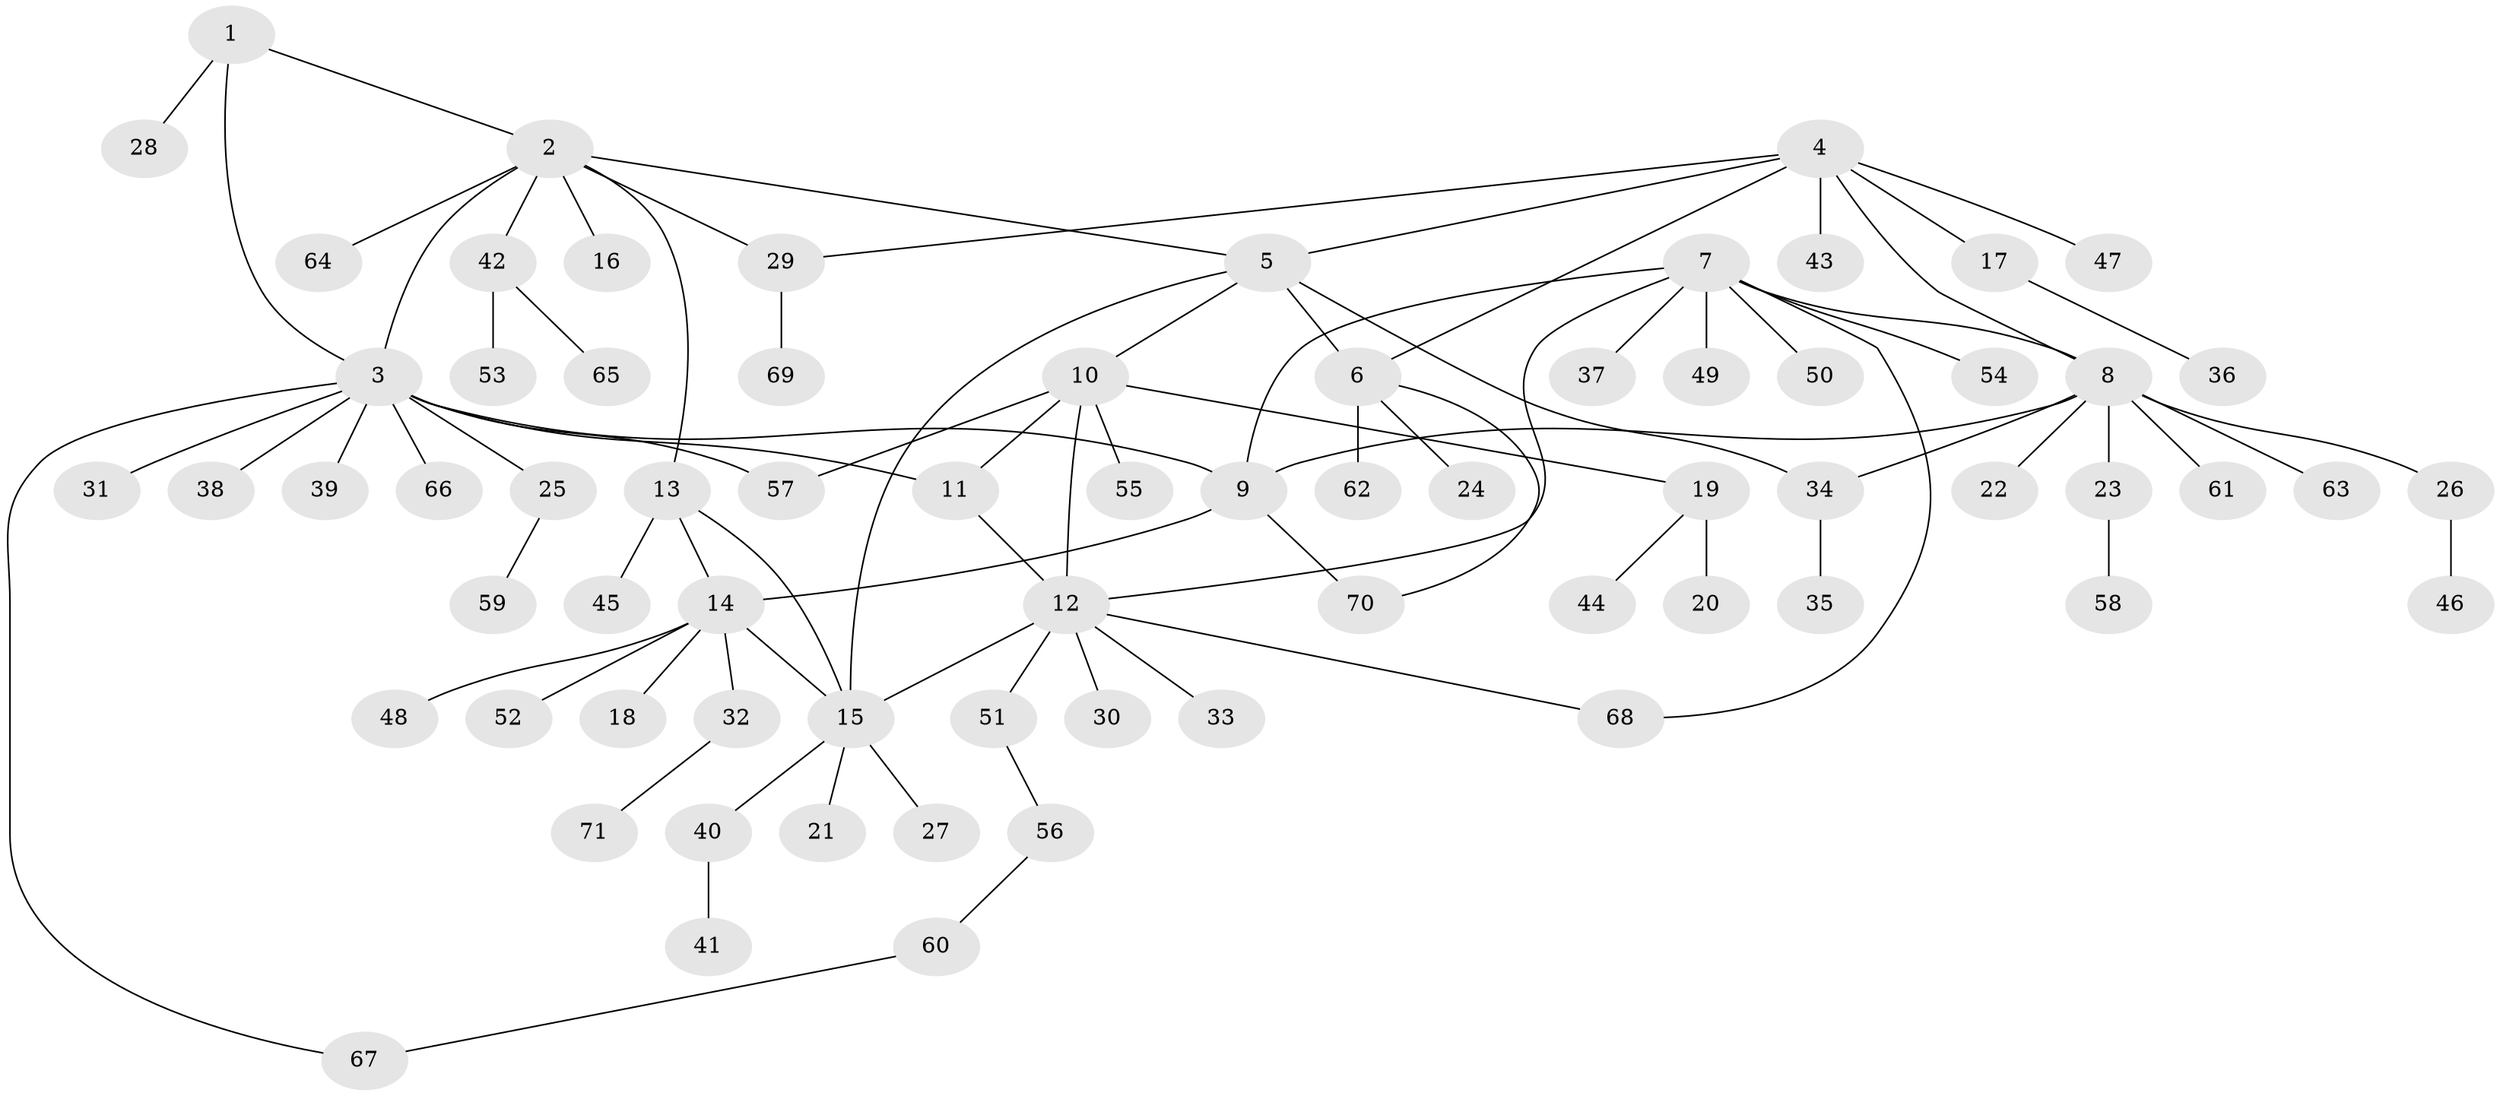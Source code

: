 // Generated by graph-tools (version 1.1) at 2025/37/03/09/25 02:37:21]
// undirected, 71 vertices, 87 edges
graph export_dot {
graph [start="1"]
  node [color=gray90,style=filled];
  1;
  2;
  3;
  4;
  5;
  6;
  7;
  8;
  9;
  10;
  11;
  12;
  13;
  14;
  15;
  16;
  17;
  18;
  19;
  20;
  21;
  22;
  23;
  24;
  25;
  26;
  27;
  28;
  29;
  30;
  31;
  32;
  33;
  34;
  35;
  36;
  37;
  38;
  39;
  40;
  41;
  42;
  43;
  44;
  45;
  46;
  47;
  48;
  49;
  50;
  51;
  52;
  53;
  54;
  55;
  56;
  57;
  58;
  59;
  60;
  61;
  62;
  63;
  64;
  65;
  66;
  67;
  68;
  69;
  70;
  71;
  1 -- 2;
  1 -- 3;
  1 -- 28;
  2 -- 3;
  2 -- 5;
  2 -- 13;
  2 -- 16;
  2 -- 29;
  2 -- 42;
  2 -- 64;
  3 -- 9;
  3 -- 11;
  3 -- 25;
  3 -- 31;
  3 -- 38;
  3 -- 39;
  3 -- 57;
  3 -- 66;
  3 -- 67;
  4 -- 5;
  4 -- 6;
  4 -- 8;
  4 -- 17;
  4 -- 29;
  4 -- 43;
  4 -- 47;
  5 -- 6;
  5 -- 10;
  5 -- 15;
  5 -- 34;
  6 -- 24;
  6 -- 62;
  6 -- 70;
  7 -- 8;
  7 -- 9;
  7 -- 12;
  7 -- 37;
  7 -- 49;
  7 -- 50;
  7 -- 54;
  7 -- 68;
  8 -- 9;
  8 -- 22;
  8 -- 23;
  8 -- 26;
  8 -- 34;
  8 -- 61;
  8 -- 63;
  9 -- 14;
  9 -- 70;
  10 -- 11;
  10 -- 12;
  10 -- 19;
  10 -- 55;
  10 -- 57;
  11 -- 12;
  12 -- 15;
  12 -- 30;
  12 -- 33;
  12 -- 51;
  12 -- 68;
  13 -- 14;
  13 -- 15;
  13 -- 45;
  14 -- 15;
  14 -- 18;
  14 -- 32;
  14 -- 48;
  14 -- 52;
  15 -- 21;
  15 -- 27;
  15 -- 40;
  17 -- 36;
  19 -- 20;
  19 -- 44;
  23 -- 58;
  25 -- 59;
  26 -- 46;
  29 -- 69;
  32 -- 71;
  34 -- 35;
  40 -- 41;
  42 -- 53;
  42 -- 65;
  51 -- 56;
  56 -- 60;
  60 -- 67;
}
